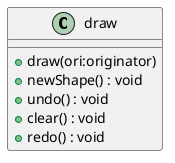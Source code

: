 @startuml
class draw {
    + draw(ori:originator)
    + newShape() : void
    + undo() : void
    + clear() : void
    + redo() : void
}
@enduml
